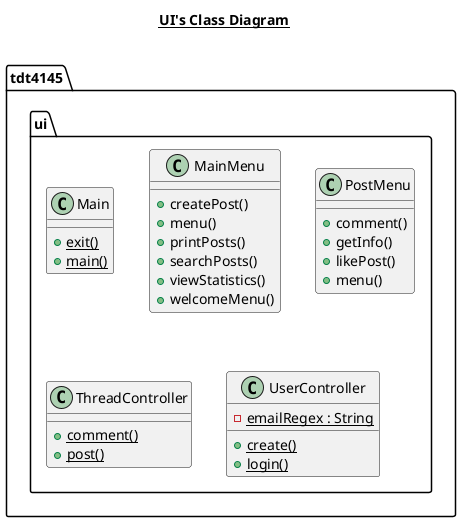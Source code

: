 @startuml

title __UI's Class Diagram__\n

  namespace tdt4145.ui {
    class tdt4145.ui.Main {
        {static} + exit()
        {static} + main()
    }
  }
  

  namespace tdt4145.ui {
    class tdt4145.ui.MainMenu {
        + createPost()
        + menu()
        + printPosts()
        + searchPosts()
        + viewStatistics()
        + welcomeMenu()
    }
  }
  

  namespace tdt4145.ui {
    class tdt4145.ui.PostMenu {
        + comment()
        + getInfo()
        + likePost()
        + menu()
    }
  }
  

  namespace tdt4145.ui {
    class tdt4145.ui.ThreadController {
        {static} + comment()
        {static} + post()
    }
  }
  

  namespace tdt4145.ui {
    class tdt4145.ui.UserController {
        {static} - emailRegex : String
        {static} + create()
        {static} + login()
    }
  }

@enduml
